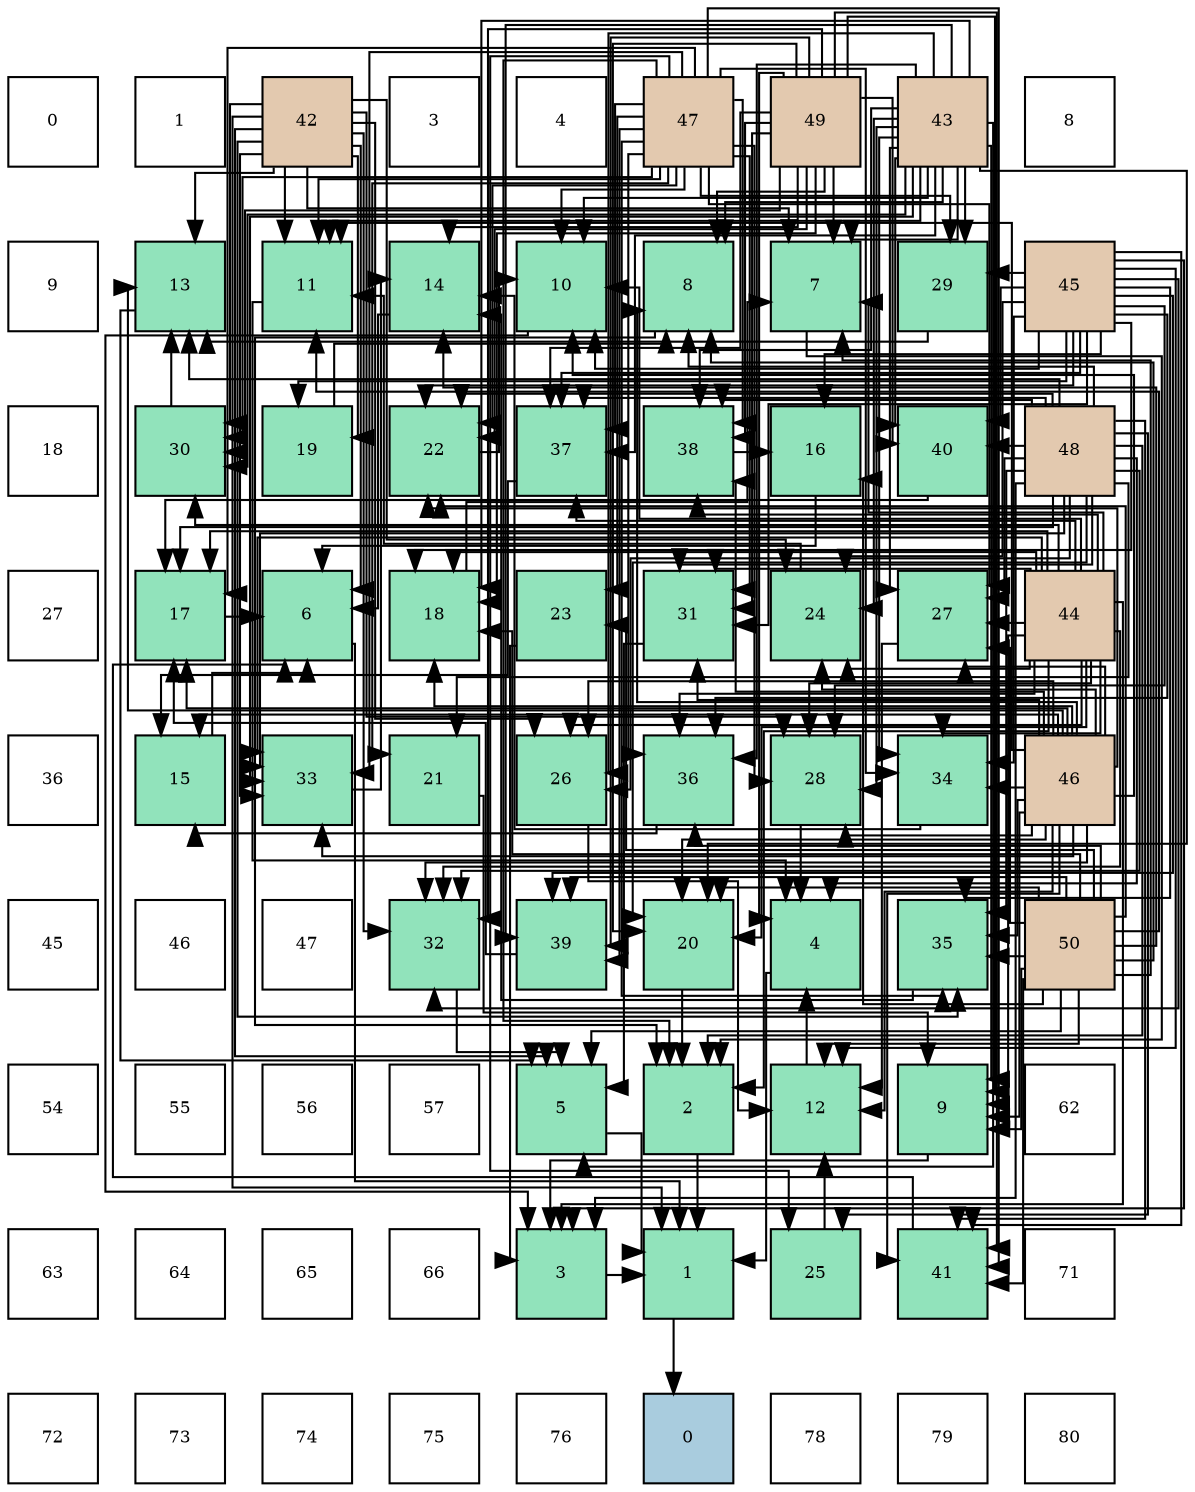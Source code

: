 digraph layout{
 rankdir=TB;
 splines=ortho;
 node [style=filled shape=square fixedsize=true width=0.6];
0[label="0", fontsize=8, fillcolor="#ffffff"];
1[label="1", fontsize=8, fillcolor="#ffffff"];
2[label="42", fontsize=8, fillcolor="#e3c9af"];
3[label="3", fontsize=8, fillcolor="#ffffff"];
4[label="4", fontsize=8, fillcolor="#ffffff"];
5[label="47", fontsize=8, fillcolor="#e3c9af"];
6[label="49", fontsize=8, fillcolor="#e3c9af"];
7[label="43", fontsize=8, fillcolor="#e3c9af"];
8[label="8", fontsize=8, fillcolor="#ffffff"];
9[label="9", fontsize=8, fillcolor="#ffffff"];
10[label="13", fontsize=8, fillcolor="#91e3bb"];
11[label="11", fontsize=8, fillcolor="#91e3bb"];
12[label="14", fontsize=8, fillcolor="#91e3bb"];
13[label="10", fontsize=8, fillcolor="#91e3bb"];
14[label="8", fontsize=8, fillcolor="#91e3bb"];
15[label="7", fontsize=8, fillcolor="#91e3bb"];
16[label="29", fontsize=8, fillcolor="#91e3bb"];
17[label="45", fontsize=8, fillcolor="#e3c9af"];
18[label="18", fontsize=8, fillcolor="#ffffff"];
19[label="30", fontsize=8, fillcolor="#91e3bb"];
20[label="19", fontsize=8, fillcolor="#91e3bb"];
21[label="22", fontsize=8, fillcolor="#91e3bb"];
22[label="37", fontsize=8, fillcolor="#91e3bb"];
23[label="38", fontsize=8, fillcolor="#91e3bb"];
24[label="16", fontsize=8, fillcolor="#91e3bb"];
25[label="40", fontsize=8, fillcolor="#91e3bb"];
26[label="48", fontsize=8, fillcolor="#e3c9af"];
27[label="27", fontsize=8, fillcolor="#ffffff"];
28[label="17", fontsize=8, fillcolor="#91e3bb"];
29[label="6", fontsize=8, fillcolor="#91e3bb"];
30[label="18", fontsize=8, fillcolor="#91e3bb"];
31[label="23", fontsize=8, fillcolor="#91e3bb"];
32[label="31", fontsize=8, fillcolor="#91e3bb"];
33[label="24", fontsize=8, fillcolor="#91e3bb"];
34[label="27", fontsize=8, fillcolor="#91e3bb"];
35[label="44", fontsize=8, fillcolor="#e3c9af"];
36[label="36", fontsize=8, fillcolor="#ffffff"];
37[label="15", fontsize=8, fillcolor="#91e3bb"];
38[label="33", fontsize=8, fillcolor="#91e3bb"];
39[label="21", fontsize=8, fillcolor="#91e3bb"];
40[label="26", fontsize=8, fillcolor="#91e3bb"];
41[label="36", fontsize=8, fillcolor="#91e3bb"];
42[label="28", fontsize=8, fillcolor="#91e3bb"];
43[label="34", fontsize=8, fillcolor="#91e3bb"];
44[label="46", fontsize=8, fillcolor="#e3c9af"];
45[label="45", fontsize=8, fillcolor="#ffffff"];
46[label="46", fontsize=8, fillcolor="#ffffff"];
47[label="47", fontsize=8, fillcolor="#ffffff"];
48[label="32", fontsize=8, fillcolor="#91e3bb"];
49[label="39", fontsize=8, fillcolor="#91e3bb"];
50[label="20", fontsize=8, fillcolor="#91e3bb"];
51[label="4", fontsize=8, fillcolor="#91e3bb"];
52[label="35", fontsize=8, fillcolor="#91e3bb"];
53[label="50", fontsize=8, fillcolor="#e3c9af"];
54[label="54", fontsize=8, fillcolor="#ffffff"];
55[label="55", fontsize=8, fillcolor="#ffffff"];
56[label="56", fontsize=8, fillcolor="#ffffff"];
57[label="57", fontsize=8, fillcolor="#ffffff"];
58[label="5", fontsize=8, fillcolor="#91e3bb"];
59[label="2", fontsize=8, fillcolor="#91e3bb"];
60[label="12", fontsize=8, fillcolor="#91e3bb"];
61[label="9", fontsize=8, fillcolor="#91e3bb"];
62[label="62", fontsize=8, fillcolor="#ffffff"];
63[label="63", fontsize=8, fillcolor="#ffffff"];
64[label="64", fontsize=8, fillcolor="#ffffff"];
65[label="65", fontsize=8, fillcolor="#ffffff"];
66[label="66", fontsize=8, fillcolor="#ffffff"];
67[label="3", fontsize=8, fillcolor="#91e3bb"];
68[label="1", fontsize=8, fillcolor="#91e3bb"];
69[label="25", fontsize=8, fillcolor="#91e3bb"];
70[label="41", fontsize=8, fillcolor="#91e3bb"];
71[label="71", fontsize=8, fillcolor="#ffffff"];
72[label="72", fontsize=8, fillcolor="#ffffff"];
73[label="73", fontsize=8, fillcolor="#ffffff"];
74[label="74", fontsize=8, fillcolor="#ffffff"];
75[label="75", fontsize=8, fillcolor="#ffffff"];
76[label="76", fontsize=8, fillcolor="#ffffff"];
77[label="0", fontsize=8, fillcolor="#a9ccde"];
78[label="78", fontsize=8, fillcolor="#ffffff"];
79[label="79", fontsize=8, fillcolor="#ffffff"];
80[label="80", fontsize=8, fillcolor="#ffffff"];
edge [constraint=false, style=vis];68 -> 77;
59 -> 68;
67 -> 68;
51 -> 68;
58 -> 68;
29 -> 68;
15 -> 59;
14 -> 59;
61 -> 67;
13 -> 67;
11 -> 51;
60 -> 51;
10 -> 58;
12 -> 29;
37 -> 29;
24 -> 29;
28 -> 29;
30 -> 15;
20 -> 14;
50 -> 59;
39 -> 61;
21 -> 13;
31 -> 67;
33 -> 11;
69 -> 60;
40 -> 60;
34 -> 60;
42 -> 51;
16 -> 10;
19 -> 10;
32 -> 58;
48 -> 58;
38 -> 12;
43 -> 12;
52 -> 12;
41 -> 37;
22 -> 37;
23 -> 24;
49 -> 28;
25 -> 28;
70 -> 29;
2 -> 68;
2 -> 58;
2 -> 29;
2 -> 15;
2 -> 11;
2 -> 10;
2 -> 20;
2 -> 33;
2 -> 40;
2 -> 42;
2 -> 19;
2 -> 48;
2 -> 38;
2 -> 52;
7 -> 58;
7 -> 15;
7 -> 14;
7 -> 61;
7 -> 13;
7 -> 11;
7 -> 30;
7 -> 50;
7 -> 33;
7 -> 40;
7 -> 34;
7 -> 42;
7 -> 16;
7 -> 19;
7 -> 38;
7 -> 43;
7 -> 41;
7 -> 22;
7 -> 23;
7 -> 49;
7 -> 25;
35 -> 59;
35 -> 67;
35 -> 15;
35 -> 61;
35 -> 13;
35 -> 28;
35 -> 30;
35 -> 50;
35 -> 33;
35 -> 40;
35 -> 34;
35 -> 42;
35 -> 19;
35 -> 32;
35 -> 48;
35 -> 38;
35 -> 43;
35 -> 41;
35 -> 22;
35 -> 23;
17 -> 67;
17 -> 13;
17 -> 60;
17 -> 24;
17 -> 30;
17 -> 20;
17 -> 21;
17 -> 33;
17 -> 42;
17 -> 16;
17 -> 32;
17 -> 48;
17 -> 43;
17 -> 52;
17 -> 41;
17 -> 22;
17 -> 49;
17 -> 25;
17 -> 70;
44 -> 14;
44 -> 61;
44 -> 13;
44 -> 11;
44 -> 60;
44 -> 10;
44 -> 37;
44 -> 28;
44 -> 30;
44 -> 50;
44 -> 21;
44 -> 33;
44 -> 40;
44 -> 34;
44 -> 42;
44 -> 32;
44 -> 48;
44 -> 38;
44 -> 43;
44 -> 52;
44 -> 23;
44 -> 70;
5 -> 59;
5 -> 13;
5 -> 11;
5 -> 28;
5 -> 39;
5 -> 21;
5 -> 31;
5 -> 69;
5 -> 34;
5 -> 42;
5 -> 16;
5 -> 19;
5 -> 32;
5 -> 38;
5 -> 43;
5 -> 52;
5 -> 41;
5 -> 22;
5 -> 23;
5 -> 49;
5 -> 70;
26 -> 59;
26 -> 67;
26 -> 51;
26 -> 14;
26 -> 10;
26 -> 28;
26 -> 50;
26 -> 39;
26 -> 21;
26 -> 69;
26 -> 40;
26 -> 34;
26 -> 32;
26 -> 48;
26 -> 38;
26 -> 52;
26 -> 22;
26 -> 23;
26 -> 25;
26 -> 70;
6 -> 51;
6 -> 15;
6 -> 14;
6 -> 61;
6 -> 12;
6 -> 30;
6 -> 50;
6 -> 21;
6 -> 19;
6 -> 32;
6 -> 48;
6 -> 22;
6 -> 23;
6 -> 49;
6 -> 25;
6 -> 70;
53 -> 58;
53 -> 15;
53 -> 14;
53 -> 61;
53 -> 11;
53 -> 60;
53 -> 12;
53 -> 24;
53 -> 30;
53 -> 50;
53 -> 21;
53 -> 31;
53 -> 34;
53 -> 52;
53 -> 41;
53 -> 49;
53 -> 70;
edge [constraint=true, style=invis];
0 -> 9 -> 18 -> 27 -> 36 -> 45 -> 54 -> 63 -> 72;
1 -> 10 -> 19 -> 28 -> 37 -> 46 -> 55 -> 64 -> 73;
2 -> 11 -> 20 -> 29 -> 38 -> 47 -> 56 -> 65 -> 74;
3 -> 12 -> 21 -> 30 -> 39 -> 48 -> 57 -> 66 -> 75;
4 -> 13 -> 22 -> 31 -> 40 -> 49 -> 58 -> 67 -> 76;
5 -> 14 -> 23 -> 32 -> 41 -> 50 -> 59 -> 68 -> 77;
6 -> 15 -> 24 -> 33 -> 42 -> 51 -> 60 -> 69 -> 78;
7 -> 16 -> 25 -> 34 -> 43 -> 52 -> 61 -> 70 -> 79;
8 -> 17 -> 26 -> 35 -> 44 -> 53 -> 62 -> 71 -> 80;
rank = same {0 -> 1 -> 2 -> 3 -> 4 -> 5 -> 6 -> 7 -> 8};
rank = same {9 -> 10 -> 11 -> 12 -> 13 -> 14 -> 15 -> 16 -> 17};
rank = same {18 -> 19 -> 20 -> 21 -> 22 -> 23 -> 24 -> 25 -> 26};
rank = same {27 -> 28 -> 29 -> 30 -> 31 -> 32 -> 33 -> 34 -> 35};
rank = same {36 -> 37 -> 38 -> 39 -> 40 -> 41 -> 42 -> 43 -> 44};
rank = same {45 -> 46 -> 47 -> 48 -> 49 -> 50 -> 51 -> 52 -> 53};
rank = same {54 -> 55 -> 56 -> 57 -> 58 -> 59 -> 60 -> 61 -> 62};
rank = same {63 -> 64 -> 65 -> 66 -> 67 -> 68 -> 69 -> 70 -> 71};
rank = same {72 -> 73 -> 74 -> 75 -> 76 -> 77 -> 78 -> 79 -> 80};
}